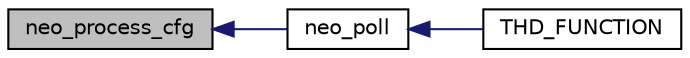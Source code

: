 digraph "neo_process_cfg"
{
  edge [fontname="Helvetica",fontsize="10",labelfontname="Helvetica",labelfontsize="10"];
  node [fontname="Helvetica",fontsize="10",shape=record];
  rankdir="LR";
  Node1 [label="neo_process_cfg",height=0.2,width=0.4,color="black", fillcolor="grey75", style="filled", fontcolor="black"];
  Node1 -> Node2 [dir="back",color="midnightblue",fontsize="10",style="solid",fontname="Helvetica"];
  Node2 [label="neo_poll",height=0.2,width=0.4,color="black", fillcolor="white", style="filled",URL="$group___n_e_o-_m8.html#ga8cc90f552e6d393f9e254875ef12a387",tooltip="Polling procedure. "];
  Node2 -> Node3 [dir="back",color="midnightblue",fontsize="10",style="solid",fontname="Helvetica"];
  Node3 [label="THD_FUNCTION",height=0.2,width=0.4,color="black", fillcolor="white", style="filled",URL="$group___n_e_o-_m8.html#ga1efb0d69e1fb5804e6542f41834d7811",tooltip="Thread to process data collection and filtering from NEO-M8P. "];
}
